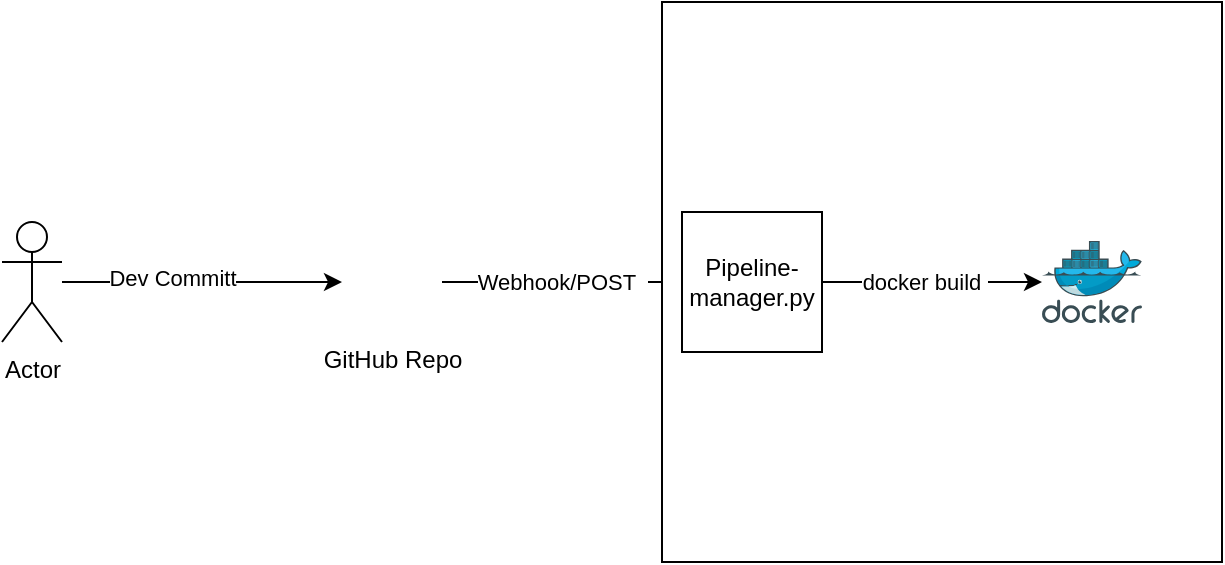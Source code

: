 <mxfile version="17.4.6" type="device"><diagram id="DIjpKiL7aqYyCrEikYk1" name="Page-1"><mxGraphModel dx="698" dy="489" grid="1" gridSize="10" guides="1" tooltips="1" connect="1" arrows="1" fold="1" page="1" pageScale="1" pageWidth="850" pageHeight="1100" math="0" shadow="0"><root><mxCell id="0"/><mxCell id="1" parent="0"/><mxCell id="klbfPIyu_TLF5Cdq-jpE-6" style="edgeStyle=orthogonalEdgeStyle;rounded=0;orthogonalLoop=1;jettySize=auto;html=1;entryX=0;entryY=0.5;entryDx=0;entryDy=0;" edge="1" parent="1" source="klbfPIyu_TLF5Cdq-jpE-1" target="klbfPIyu_TLF5Cdq-jpE-2"><mxGeometry relative="1" as="geometry"/></mxCell><mxCell id="klbfPIyu_TLF5Cdq-jpE-7" value="Dev Committ" style="edgeLabel;html=1;align=center;verticalAlign=middle;resizable=0;points=[];" vertex="1" connectable="0" parent="klbfPIyu_TLF5Cdq-jpE-6"><mxGeometry x="-0.215" y="2" relative="1" as="geometry"><mxPoint as="offset"/></mxGeometry></mxCell><mxCell id="klbfPIyu_TLF5Cdq-jpE-1" value="Actor" style="shape=umlActor;verticalLabelPosition=bottom;verticalAlign=top;html=1;outlineConnect=0;" vertex="1" parent="1"><mxGeometry x="70" y="150" width="30" height="60" as="geometry"/></mxCell><mxCell id="klbfPIyu_TLF5Cdq-jpE-9" style="edgeStyle=orthogonalEdgeStyle;rounded=0;orthogonalLoop=1;jettySize=auto;html=1;entryX=0;entryY=0.5;entryDx=0;entryDy=0;" edge="1" parent="1" source="klbfPIyu_TLF5Cdq-jpE-2" target="klbfPIyu_TLF5Cdq-jpE-8"><mxGeometry relative="1" as="geometry"/></mxCell><mxCell id="klbfPIyu_TLF5Cdq-jpE-10" value="Webhook/POST&amp;nbsp;&amp;nbsp;" style="edgeLabel;html=1;align=center;verticalAlign=middle;resizable=0;points=[];" vertex="1" connectable="0" parent="klbfPIyu_TLF5Cdq-jpE-9"><mxGeometry x="-0.201" y="-1" relative="1" as="geometry"><mxPoint x="12" y="-1" as="offset"/></mxGeometry></mxCell><mxCell id="klbfPIyu_TLF5Cdq-jpE-2" value="GitHub Repo" style="shape=image;html=1;verticalAlign=top;verticalLabelPosition=bottom;labelBackgroundColor=#ffffff;imageAspect=0;aspect=fixed;image=https://cdn4.iconfinder.com/data/icons/ionicons/512/icon-social-github-128.png" vertex="1" parent="1"><mxGeometry x="240" y="155" width="50" height="50" as="geometry"/></mxCell><mxCell id="klbfPIyu_TLF5Cdq-jpE-15" value="" style="whiteSpace=wrap;html=1;aspect=fixed;" vertex="1" parent="1"><mxGeometry x="400" y="40" width="280" height="280" as="geometry"/></mxCell><mxCell id="klbfPIyu_TLF5Cdq-jpE-12" value="" style="edgeStyle=orthogonalEdgeStyle;rounded=0;orthogonalLoop=1;jettySize=auto;html=1;" edge="1" parent="1" source="klbfPIyu_TLF5Cdq-jpE-8" target="klbfPIyu_TLF5Cdq-jpE-11"><mxGeometry relative="1" as="geometry"/></mxCell><mxCell id="klbfPIyu_TLF5Cdq-jpE-13" value="docker build&amp;nbsp;" style="edgeLabel;html=1;align=center;verticalAlign=middle;resizable=0;points=[];" vertex="1" connectable="0" parent="klbfPIyu_TLF5Cdq-jpE-12"><mxGeometry x="0.227" y="2" relative="1" as="geometry"><mxPoint x="-17" y="2" as="offset"/></mxGeometry></mxCell><mxCell id="klbfPIyu_TLF5Cdq-jpE-8" value="Pipeline-manager.py" style="whiteSpace=wrap;html=1;aspect=fixed;" vertex="1" parent="1"><mxGeometry x="410" y="145" width="70" height="70" as="geometry"/></mxCell><mxCell id="klbfPIyu_TLF5Cdq-jpE-11" value="" style="sketch=0;aspect=fixed;html=1;points=[];align=center;image;fontSize=12;image=img/lib/mscae/Docker.svg;" vertex="1" parent="1"><mxGeometry x="590" y="159.5" width="50" height="41" as="geometry"/></mxCell></root></mxGraphModel></diagram></mxfile>